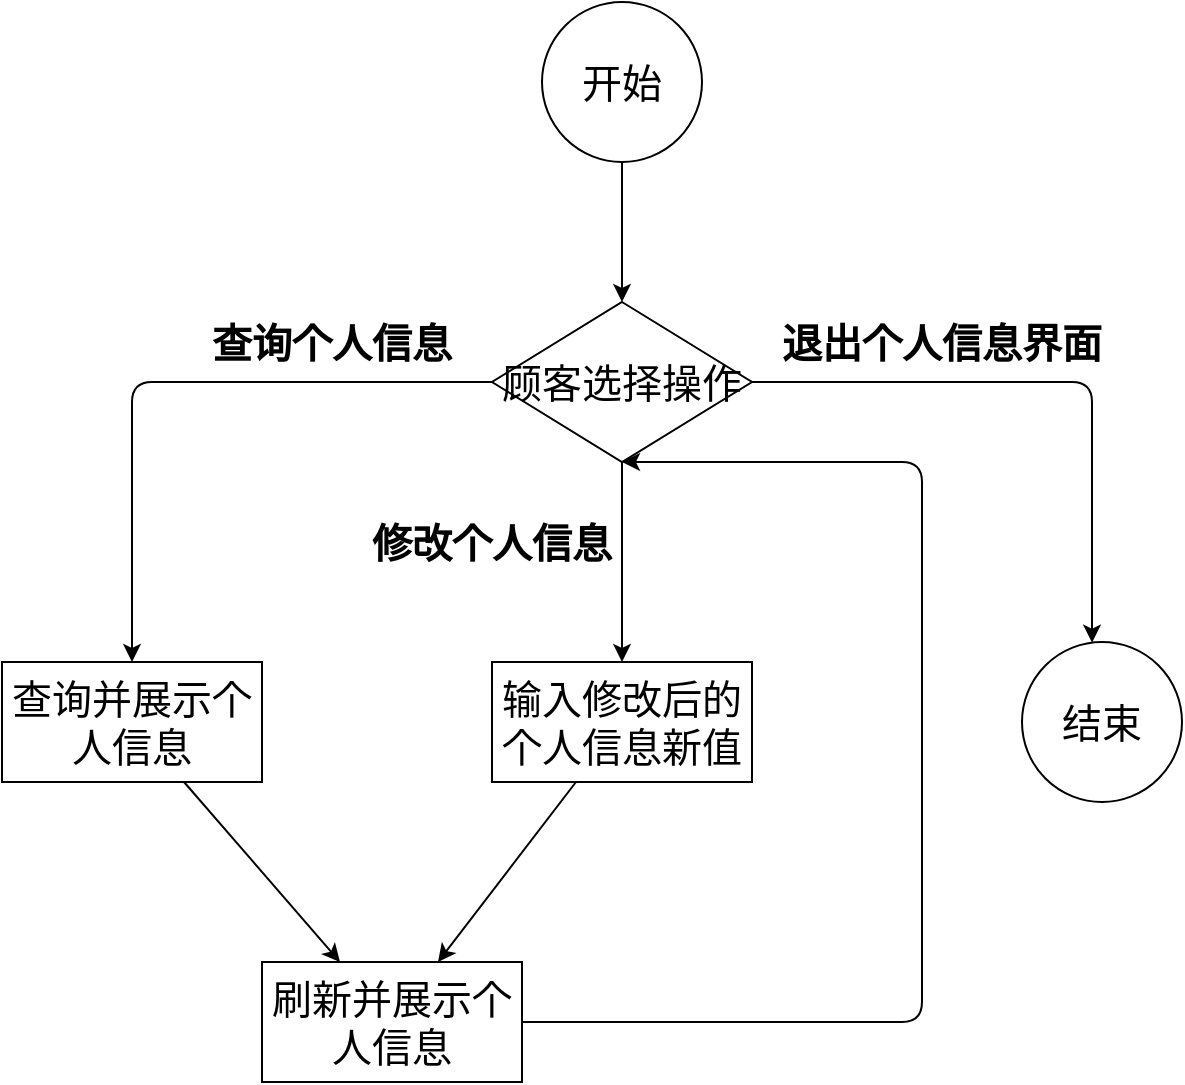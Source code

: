 <mxfile version="13.9.9" type="device"><diagram id="fggox-I6IPRgRsYLkMN6" name="第 1 页"><mxGraphModel dx="2578" dy="753" grid="1" gridSize="10" guides="1" tooltips="1" connect="1" arrows="1" fold="1" page="1" pageScale="1" pageWidth="827" pageHeight="1169" math="0" shadow="0"><root><mxCell id="0"/><mxCell id="1" parent="0"/><mxCell id="OkKqcQr7pSbpTzvyAWUK-1" value="&lt;font style=&quot;font-size: 20px&quot;&gt;开始&lt;/font&gt;" style="ellipse;whiteSpace=wrap;html=1;aspect=fixed;" vertex="1" parent="1"><mxGeometry x="150" y="30" width="80" height="80" as="geometry"/></mxCell><mxCell id="OkKqcQr7pSbpTzvyAWUK-3" value="&lt;span style=&quot;font-size: 20px&quot;&gt;顾客选择操作&lt;/span&gt;" style="rhombus;whiteSpace=wrap;html=1;" vertex="1" parent="1"><mxGeometry x="125" y="180" width="130" height="80" as="geometry"/></mxCell><mxCell id="OkKqcQr7pSbpTzvyAWUK-11" value="&lt;font style=&quot;font-size: 20px&quot;&gt;查询并展示个人信息&lt;/font&gt;" style="rounded=0;whiteSpace=wrap;html=1;" vertex="1" parent="1"><mxGeometry x="-120" y="360" width="130" height="60" as="geometry"/></mxCell><mxCell id="OkKqcQr7pSbpTzvyAWUK-25" value="" style="endArrow=classic;html=1;" edge="1" parent="1" source="OkKqcQr7pSbpTzvyAWUK-1" target="OkKqcQr7pSbpTzvyAWUK-3"><mxGeometry width="50" height="50" relative="1" as="geometry"><mxPoint x="190" y="310" as="sourcePoint"/><mxPoint x="240" y="260" as="targetPoint"/></mxGeometry></mxCell><mxCell id="OkKqcQr7pSbpTzvyAWUK-26" value="&lt;font style=&quot;font-size: 20px&quot;&gt;刷新并展示个人信息&lt;/font&gt;" style="rounded=0;whiteSpace=wrap;html=1;" vertex="1" parent="1"><mxGeometry x="10" y="510" width="130" height="60" as="geometry"/></mxCell><mxCell id="OkKqcQr7pSbpTzvyAWUK-27" value="&lt;span style=&quot;font-size: 20px&quot;&gt;输入修改后的个人信息新值&lt;/span&gt;" style="rounded=0;whiteSpace=wrap;html=1;" vertex="1" parent="1"><mxGeometry x="125" y="360" width="130" height="60" as="geometry"/></mxCell><mxCell id="OkKqcQr7pSbpTzvyAWUK-28" value="" style="edgeStyle=segmentEdgeStyle;endArrow=classic;html=1;" edge="1" parent="1" source="OkKqcQr7pSbpTzvyAWUK-3" target="OkKqcQr7pSbpTzvyAWUK-11"><mxGeometry width="50" height="50" relative="1" as="geometry"><mxPoint x="190" y="410" as="sourcePoint"/><mxPoint x="240" y="360" as="targetPoint"/></mxGeometry></mxCell><mxCell id="OkKqcQr7pSbpTzvyAWUK-30" value="&lt;font style=&quot;font-size: 20px&quot;&gt;&lt;b&gt;查询个人信息&lt;/b&gt;&lt;/font&gt;" style="text;html=1;strokeColor=none;fillColor=none;align=center;verticalAlign=middle;whiteSpace=wrap;rounded=0;" vertex="1" parent="1"><mxGeometry x="-50" y="190" width="190" height="20" as="geometry"/></mxCell><mxCell id="OkKqcQr7pSbpTzvyAWUK-31" value="" style="endArrow=classic;html=1;" edge="1" parent="1" source="OkKqcQr7pSbpTzvyAWUK-3" target="OkKqcQr7pSbpTzvyAWUK-27"><mxGeometry width="50" height="50" relative="1" as="geometry"><mxPoint x="190" y="350" as="sourcePoint"/><mxPoint x="240" y="300" as="targetPoint"/></mxGeometry></mxCell><mxCell id="OkKqcQr7pSbpTzvyAWUK-32" value="&lt;font style=&quot;font-size: 20px&quot;&gt;&lt;b&gt;修改个人信息&lt;/b&gt;&lt;/font&gt;" style="text;html=1;strokeColor=none;fillColor=none;align=center;verticalAlign=middle;whiteSpace=wrap;rounded=0;" vertex="1" parent="1"><mxGeometry x="30" y="290" width="190" height="20" as="geometry"/></mxCell><mxCell id="OkKqcQr7pSbpTzvyAWUK-34" value="" style="edgeStyle=segmentEdgeStyle;endArrow=classic;html=1;" edge="1" parent="1" target="OkKqcQr7pSbpTzvyAWUK-36" source="OkKqcQr7pSbpTzvyAWUK-3"><mxGeometry width="50" height="50" relative="1" as="geometry"><mxPoint x="605.096" y="220.059" as="sourcePoint"/><mxPoint x="425" y="320" as="targetPoint"/><Array as="points"><mxPoint x="425" y="220"/></Array></mxGeometry></mxCell><mxCell id="OkKqcQr7pSbpTzvyAWUK-35" value="&lt;font style=&quot;font-size: 20px&quot;&gt;&lt;b&gt;退出个人信息界面&lt;/b&gt;&lt;/font&gt;" style="text;html=1;strokeColor=none;fillColor=none;align=center;verticalAlign=middle;whiteSpace=wrap;rounded=0;" vertex="1" parent="1"><mxGeometry x="255" y="190" width="190" height="20" as="geometry"/></mxCell><mxCell id="OkKqcQr7pSbpTzvyAWUK-36" value="&lt;font style=&quot;font-size: 20px&quot;&gt;结束&lt;/font&gt;" style="ellipse;whiteSpace=wrap;html=1;aspect=fixed;" vertex="1" parent="1"><mxGeometry x="390" y="350" width="80" height="80" as="geometry"/></mxCell><mxCell id="OkKqcQr7pSbpTzvyAWUK-37" value="" style="endArrow=classic;html=1;" edge="1" parent="1" source="OkKqcQr7pSbpTzvyAWUK-11" target="OkKqcQr7pSbpTzvyAWUK-26"><mxGeometry width="50" height="50" relative="1" as="geometry"><mxPoint x="190" y="350" as="sourcePoint"/><mxPoint x="240" y="300" as="targetPoint"/></mxGeometry></mxCell><mxCell id="OkKqcQr7pSbpTzvyAWUK-39" value="" style="endArrow=classic;html=1;" edge="1" parent="1" source="OkKqcQr7pSbpTzvyAWUK-27" target="OkKqcQr7pSbpTzvyAWUK-26"><mxGeometry width="50" height="50" relative="1" as="geometry"><mxPoint x="190" y="350" as="sourcePoint"/><mxPoint x="240" y="300" as="targetPoint"/></mxGeometry></mxCell><mxCell id="OkKqcQr7pSbpTzvyAWUK-40" value="" style="edgeStyle=segmentEdgeStyle;endArrow=classic;html=1;" edge="1" parent="1" source="OkKqcQr7pSbpTzvyAWUK-26" target="OkKqcQr7pSbpTzvyAWUK-3"><mxGeometry width="50" height="50" relative="1" as="geometry"><mxPoint x="190" y="350" as="sourcePoint"/><mxPoint x="320" y="230" as="targetPoint"/><Array as="points"><mxPoint x="340" y="540"/><mxPoint x="340" y="260"/></Array></mxGeometry></mxCell></root></mxGraphModel></diagram></mxfile>